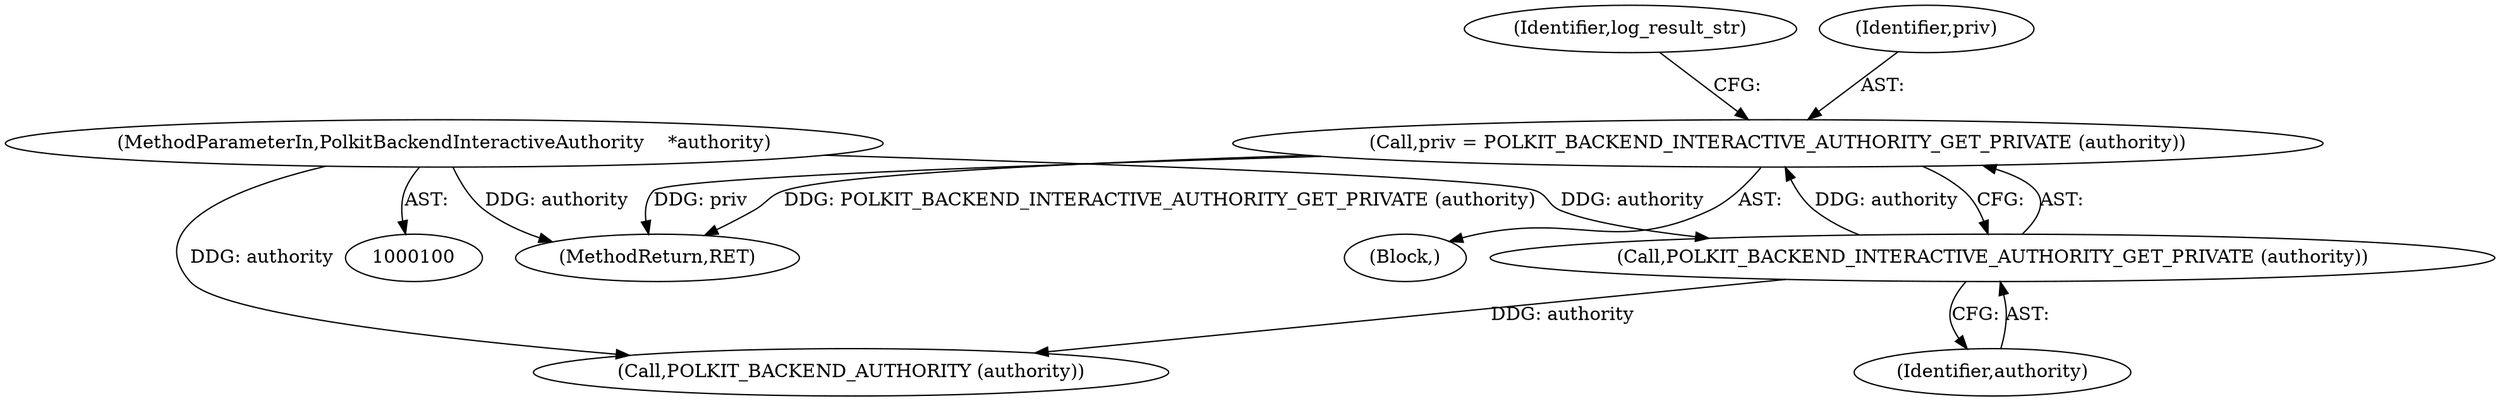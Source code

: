 digraph "0_polkit_bc7ffad53643a9c80231fc41f5582d6a8931c32c@pointer" {
"1000115" [label="(Call,priv = POLKIT_BACKEND_INTERACTIVE_AUTHORITY_GET_PRIVATE (authority))"];
"1000117" [label="(Call,POLKIT_BACKEND_INTERACTIVE_AUTHORITY_GET_PRIVATE (authority))"];
"1000101" [label="(MethodParameterIn,PolkitBackendInteractiveAuthority    *authority)"];
"1000115" [label="(Call,priv = POLKIT_BACKEND_INTERACTIVE_AUTHORITY_GET_PRIVATE (authority))"];
"1000183" [label="(Call,POLKIT_BACKEND_AUTHORITY (authority))"];
"1000117" [label="(Call,POLKIT_BACKEND_INTERACTIVE_AUTHORITY_GET_PRIVATE (authority))"];
"1000209" [label="(MethodReturn,RET)"];
"1000120" [label="(Identifier,log_result_str)"];
"1000106" [label="(Block,)"];
"1000101" [label="(MethodParameterIn,PolkitBackendInteractiveAuthority    *authority)"];
"1000118" [label="(Identifier,authority)"];
"1000116" [label="(Identifier,priv)"];
"1000115" -> "1000106"  [label="AST: "];
"1000115" -> "1000117"  [label="CFG: "];
"1000116" -> "1000115"  [label="AST: "];
"1000117" -> "1000115"  [label="AST: "];
"1000120" -> "1000115"  [label="CFG: "];
"1000115" -> "1000209"  [label="DDG: POLKIT_BACKEND_INTERACTIVE_AUTHORITY_GET_PRIVATE (authority)"];
"1000115" -> "1000209"  [label="DDG: priv"];
"1000117" -> "1000115"  [label="DDG: authority"];
"1000117" -> "1000118"  [label="CFG: "];
"1000118" -> "1000117"  [label="AST: "];
"1000101" -> "1000117"  [label="DDG: authority"];
"1000117" -> "1000183"  [label="DDG: authority"];
"1000101" -> "1000100"  [label="AST: "];
"1000101" -> "1000209"  [label="DDG: authority"];
"1000101" -> "1000183"  [label="DDG: authority"];
}
